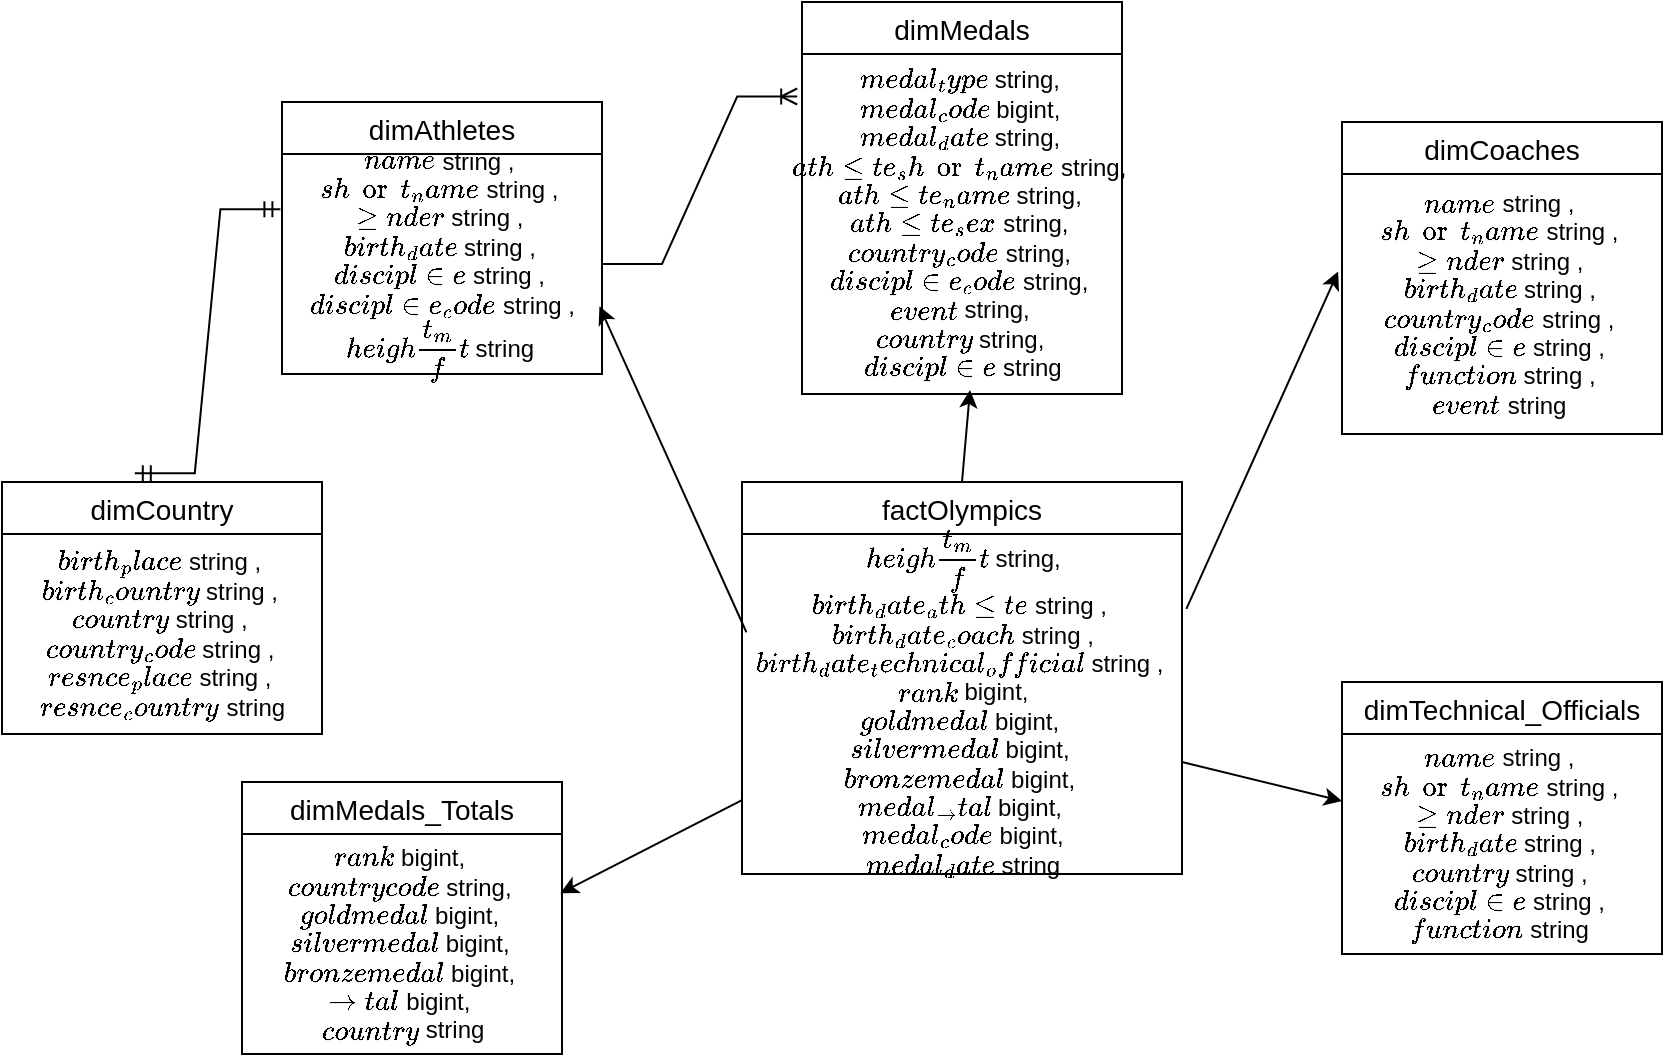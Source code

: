 <mxfile version="24.0.2" type="device">
  <diagram name="Page-1" id="tce-ytD18mQWyFlqNObK">
    <mxGraphModel dx="1050" dy="522" grid="1" gridSize="10" guides="1" tooltips="1" connect="1" arrows="1" fold="1" page="1" pageScale="1" pageWidth="850" pageHeight="1100" math="0" shadow="0">
      <root>
        <mxCell id="0" />
        <mxCell id="1" parent="0" />
        <mxCell id="2eURI8ll9rffLnNwQLxE-1" value="dimAthletes" style="swimlane;fontStyle=0;childLayout=stackLayout;horizontal=1;startSize=26;horizontalStack=0;resizeParent=1;resizeParentMax=0;resizeLast=0;collapsible=1;marginBottom=0;align=center;fontSize=14;" vertex="1" parent="1">
          <mxGeometry x="150" y="90" width="160" height="136" as="geometry" />
        </mxCell>
        <mxCell id="2eURI8ll9rffLnNwQLxE-10" value="&lt;div&gt;`name` string ,&amp;nbsp;&lt;/div&gt;&lt;div&gt;`short_name` string ,&amp;nbsp;&lt;/div&gt;&lt;div&gt;`gender` string ,&amp;nbsp;&lt;/div&gt;&lt;div&gt;`birth_date` string ,&amp;nbsp;&lt;/div&gt;&lt;div&gt;`discipline` string ,&amp;nbsp;&lt;/div&gt;&lt;div&gt;`discipline_code` string ,&lt;/div&gt;&lt;div&gt;`height_m/ft` string&amp;nbsp;&lt;/div&gt;" style="text;html=1;align=center;verticalAlign=middle;resizable=0;points=[];autosize=1;strokeColor=none;fillColor=none;" vertex="1" parent="2eURI8ll9rffLnNwQLxE-1">
          <mxGeometry y="26" width="160" height="110" as="geometry" />
        </mxCell>
        <mxCell id="2eURI8ll9rffLnNwQLxE-6" value="dimCoaches" style="swimlane;fontStyle=0;childLayout=stackLayout;horizontal=1;startSize=26;horizontalStack=0;resizeParent=1;resizeParentMax=0;resizeLast=0;collapsible=1;marginBottom=0;align=center;fontSize=14;" vertex="1" parent="1">
          <mxGeometry x="680" y="100" width="160" height="156" as="geometry" />
        </mxCell>
        <mxCell id="2eURI8ll9rffLnNwQLxE-11" value="&lt;div&gt;`name` string ,&amp;nbsp;&lt;/div&gt;&lt;div&gt;`short_name` string ,&amp;nbsp;&lt;/div&gt;&lt;div&gt;`gender` string ,&amp;nbsp;&lt;/div&gt;&lt;div&gt;`birth_date` string ,&amp;nbsp;&lt;/div&gt;&lt;div&gt;`country_code` string ,&amp;nbsp;&lt;/div&gt;&lt;div&gt;`discipline` string ,&amp;nbsp;&lt;/div&gt;&lt;div&gt;`function` string ,&amp;nbsp;&lt;/div&gt;&lt;div&gt;`event` string&amp;nbsp;&lt;/div&gt;" style="text;html=1;align=center;verticalAlign=middle;resizable=0;points=[];autosize=1;strokeColor=none;fillColor=none;" vertex="1" parent="2eURI8ll9rffLnNwQLxE-6">
          <mxGeometry y="26" width="160" height="130" as="geometry" />
        </mxCell>
        <mxCell id="2eURI8ll9rffLnNwQLxE-12" value="dimMedals" style="swimlane;fontStyle=0;childLayout=stackLayout;horizontal=1;startSize=26;horizontalStack=0;resizeParent=1;resizeParentMax=0;resizeLast=0;collapsible=1;marginBottom=0;align=center;fontSize=14;" vertex="1" parent="1">
          <mxGeometry x="410" y="40" width="160" height="196" as="geometry" />
        </mxCell>
        <mxCell id="2eURI8ll9rffLnNwQLxE-16" value="&lt;div&gt;`medal_type` string,&amp;nbsp;&lt;/div&gt;&lt;div&gt;`medal_code` bigint,&amp;nbsp;&lt;/div&gt;&lt;div&gt;`medal_date` string,&amp;nbsp;&lt;/div&gt;&lt;div&gt;`athlete_short_name` string,&amp;nbsp;&lt;/div&gt;&lt;div&gt;`athlete_name` string,&amp;nbsp;&lt;/div&gt;&lt;div&gt;`athlete_sex` string,&amp;nbsp;&lt;/div&gt;&lt;div&gt;`country_code` string,&amp;nbsp;&lt;/div&gt;&lt;div&gt;`discipline_code` string,&amp;nbsp;&lt;/div&gt;&lt;div&gt;`event` string,&amp;nbsp;&lt;/div&gt;&lt;div&gt;`country` string,&amp;nbsp;&lt;/div&gt;&lt;div&gt;`discipline` string&lt;/div&gt;" style="text;html=1;align=center;verticalAlign=middle;resizable=0;points=[];autosize=1;strokeColor=none;fillColor=none;" vertex="1" parent="2eURI8ll9rffLnNwQLxE-12">
          <mxGeometry y="26" width="160" height="170" as="geometry" />
        </mxCell>
        <mxCell id="2eURI8ll9rffLnNwQLxE-17" value="dimMedals_Totals" style="swimlane;fontStyle=0;childLayout=stackLayout;horizontal=1;startSize=26;horizontalStack=0;resizeParent=1;resizeParentMax=0;resizeLast=0;collapsible=1;marginBottom=0;align=center;fontSize=14;" vertex="1" parent="1">
          <mxGeometry x="130" y="430" width="160" height="136" as="geometry" />
        </mxCell>
        <mxCell id="2eURI8ll9rffLnNwQLxE-21" value="&lt;div&gt;`rank` bigint,&amp;nbsp;&lt;/div&gt;&lt;div&gt;`country code` string,&amp;nbsp;&lt;/div&gt;&lt;div&gt;`gold medal` bigint,&amp;nbsp;&lt;/div&gt;&lt;div&gt;`silver medal` bigint,&amp;nbsp;&lt;/div&gt;&lt;div&gt;`bronze medal` bigint,&amp;nbsp;&lt;/div&gt;&lt;div&gt;`total` bigint,&amp;nbsp;&lt;/div&gt;&lt;div&gt;`country` string&lt;/div&gt;" style="text;html=1;align=center;verticalAlign=middle;resizable=0;points=[];autosize=1;strokeColor=none;fillColor=none;" vertex="1" parent="2eURI8ll9rffLnNwQLxE-17">
          <mxGeometry y="26" width="160" height="110" as="geometry" />
        </mxCell>
        <mxCell id="2eURI8ll9rffLnNwQLxE-22" value="dimTechnical_Officials" style="swimlane;fontStyle=0;childLayout=stackLayout;horizontal=1;startSize=26;horizontalStack=0;resizeParent=1;resizeParentMax=0;resizeLast=0;collapsible=1;marginBottom=0;align=center;fontSize=14;" vertex="1" parent="1">
          <mxGeometry x="680" y="380" width="160" height="136" as="geometry" />
        </mxCell>
        <mxCell id="2eURI8ll9rffLnNwQLxE-26" value="&lt;div&gt;`name` string ,&amp;nbsp;&lt;/div&gt;&lt;div&gt;`short_name` string ,&amp;nbsp;&lt;/div&gt;&lt;div&gt;`gender` string ,&amp;nbsp;&lt;/div&gt;&lt;div&gt;`birth_date` string ,&amp;nbsp;&lt;/div&gt;&lt;div&gt;`country` string ,&amp;nbsp;&lt;/div&gt;&lt;div&gt;`discipline` string ,&amp;nbsp;&lt;/div&gt;&lt;div&gt;`function` string&amp;nbsp;&lt;/div&gt;" style="text;html=1;align=center;verticalAlign=middle;resizable=0;points=[];autosize=1;strokeColor=none;fillColor=none;" vertex="1" parent="2eURI8ll9rffLnNwQLxE-22">
          <mxGeometry y="26" width="160" height="110" as="geometry" />
        </mxCell>
        <mxCell id="2eURI8ll9rffLnNwQLxE-27" value="factOlympics" style="swimlane;fontStyle=0;childLayout=stackLayout;horizontal=1;startSize=26;horizontalStack=0;resizeParent=1;resizeParentMax=0;resizeLast=0;collapsible=1;marginBottom=0;align=center;fontSize=14;" vertex="1" parent="1">
          <mxGeometry x="380" y="280" width="220" height="196" as="geometry" />
        </mxCell>
        <mxCell id="2eURI8ll9rffLnNwQLxE-31" value="&lt;div&gt;`height_m/ft` string,&lt;/div&gt;&lt;div&gt;`birth_date_athlete` string ,&amp;nbsp;&lt;/div&gt;&lt;div&gt;`birth_date_coach` string ,&lt;/div&gt;&lt;div&gt;`birth_date_technical_official` string ,&amp;nbsp;&lt;/div&gt;&lt;div&gt;`rank` bigint,&lt;/div&gt;&lt;div&gt;`gold medal` bigint,&amp;nbsp;&lt;/div&gt;&lt;div&gt;`silver medal` bigint,&amp;nbsp;&lt;/div&gt;&lt;div&gt;`bronze medal` bigint,&amp;nbsp;&lt;/div&gt;&lt;div&gt;`medal_total` bigint,&amp;nbsp;&lt;/div&gt;&lt;div&gt;`medal_code` bigint,&lt;/div&gt;&lt;div&gt;`medal_date` string&lt;/div&gt;" style="text;html=1;align=center;verticalAlign=middle;resizable=0;points=[];autosize=1;strokeColor=none;fillColor=none;" vertex="1" parent="2eURI8ll9rffLnNwQLxE-27">
          <mxGeometry y="26" width="220" height="170" as="geometry" />
        </mxCell>
        <mxCell id="2eURI8ll9rffLnNwQLxE-32" value="" style="endArrow=classic;html=1;rounded=0;exitX=0.01;exitY=0.289;exitDx=0;exitDy=0;exitPerimeter=0;entryX=0.992;entryY=0.692;entryDx=0;entryDy=0;entryPerimeter=0;" edge="1" parent="1" source="2eURI8ll9rffLnNwQLxE-31" target="2eURI8ll9rffLnNwQLxE-10">
          <mxGeometry width="50" height="50" relative="1" as="geometry">
            <mxPoint x="260" y="330" as="sourcePoint" />
            <mxPoint x="310" y="280" as="targetPoint" />
          </mxGeometry>
        </mxCell>
        <mxCell id="2eURI8ll9rffLnNwQLxE-33" value="" style="endArrow=classic;html=1;rounded=0;exitX=0.5;exitY=0;exitDx=0;exitDy=0;entryX=0.525;entryY=0.988;entryDx=0;entryDy=0;entryPerimeter=0;" edge="1" parent="1" source="2eURI8ll9rffLnNwQLxE-27" target="2eURI8ll9rffLnNwQLxE-16">
          <mxGeometry width="50" height="50" relative="1" as="geometry">
            <mxPoint x="520" y="280" as="sourcePoint" />
            <mxPoint x="570" y="230" as="targetPoint" />
          </mxGeometry>
        </mxCell>
        <mxCell id="2eURI8ll9rffLnNwQLxE-34" value="" style="endArrow=classic;html=1;rounded=0;exitX=1.01;exitY=0.22;exitDx=0;exitDy=0;exitPerimeter=0;entryX=-0.012;entryY=0.375;entryDx=0;entryDy=0;entryPerimeter=0;" edge="1" parent="1" source="2eURI8ll9rffLnNwQLxE-31" target="2eURI8ll9rffLnNwQLxE-11">
          <mxGeometry width="50" height="50" relative="1" as="geometry">
            <mxPoint x="520" y="290" as="sourcePoint" />
            <mxPoint x="570" y="240" as="targetPoint" />
          </mxGeometry>
        </mxCell>
        <mxCell id="2eURI8ll9rffLnNwQLxE-35" value="" style="endArrow=classic;html=1;rounded=0;entryX=0;entryY=0.305;entryDx=0;entryDy=0;entryPerimeter=0;" edge="1" parent="1" target="2eURI8ll9rffLnNwQLxE-26">
          <mxGeometry width="50" height="50" relative="1" as="geometry">
            <mxPoint x="600" y="420" as="sourcePoint" />
            <mxPoint x="590" y="390" as="targetPoint" />
          </mxGeometry>
        </mxCell>
        <mxCell id="2eURI8ll9rffLnNwQLxE-36" value="" style="endArrow=classic;html=1;rounded=0;exitX=0;exitY=0.783;exitDx=0;exitDy=0;exitPerimeter=0;entryX=0.995;entryY=0.269;entryDx=0;entryDy=0;entryPerimeter=0;" edge="1" parent="1" source="2eURI8ll9rffLnNwQLxE-31" target="2eURI8ll9rffLnNwQLxE-21">
          <mxGeometry width="50" height="50" relative="1" as="geometry">
            <mxPoint x="260" y="490" as="sourcePoint" />
            <mxPoint x="310" y="440" as="targetPoint" />
          </mxGeometry>
        </mxCell>
        <mxCell id="2eURI8ll9rffLnNwQLxE-37" value="" style="edgeStyle=entityRelationEdgeStyle;fontSize=12;html=1;endArrow=ERoneToMany;rounded=0;entryX=-0.015;entryY=0.125;entryDx=0;entryDy=0;entryPerimeter=0;" edge="1" parent="1" source="2eURI8ll9rffLnNwQLxE-10" target="2eURI8ll9rffLnNwQLxE-16">
          <mxGeometry width="100" height="100" relative="1" as="geometry">
            <mxPoint x="240" y="160" as="sourcePoint" />
            <mxPoint x="330" y="60" as="targetPoint" />
          </mxGeometry>
        </mxCell>
        <mxCell id="2eURI8ll9rffLnNwQLxE-38" value="dimCountry" style="swimlane;fontStyle=0;childLayout=stackLayout;horizontal=1;startSize=26;horizontalStack=0;resizeParent=1;resizeParentMax=0;resizeLast=0;collapsible=1;marginBottom=0;align=center;fontSize=14;" vertex="1" parent="1">
          <mxGeometry x="10" y="280" width="160" height="126" as="geometry" />
        </mxCell>
        <mxCell id="2eURI8ll9rffLnNwQLxE-42" value="&lt;div&gt;`birth_place` string ,&amp;nbsp;&lt;/div&gt;&lt;div&gt;`birth_country` string ,&amp;nbsp;&lt;/div&gt;&lt;div&gt;`country` string ,&amp;nbsp;&lt;/div&gt;&lt;div&gt;`country_code` string ,&amp;nbsp;&lt;/div&gt;&lt;div&gt;`residence_place` string ,&amp;nbsp;&lt;/div&gt;&lt;div&gt;`residence_country` string&lt;/div&gt;" style="text;html=1;align=center;verticalAlign=middle;resizable=0;points=[];autosize=1;strokeColor=none;fillColor=none;" vertex="1" parent="2eURI8ll9rffLnNwQLxE-38">
          <mxGeometry y="26" width="160" height="100" as="geometry" />
        </mxCell>
        <mxCell id="2eURI8ll9rffLnNwQLxE-43" value="" style="edgeStyle=entityRelationEdgeStyle;fontSize=12;html=1;endArrow=ERmandOne;startArrow=ERmandOne;rounded=0;exitX=0.415;exitY=-0.035;exitDx=0;exitDy=0;exitPerimeter=0;entryX=-0.005;entryY=0.251;entryDx=0;entryDy=0;entryPerimeter=0;" edge="1" parent="1" source="2eURI8ll9rffLnNwQLxE-38" target="2eURI8ll9rffLnNwQLxE-10">
          <mxGeometry width="100" height="100" relative="1" as="geometry">
            <mxPoint x="30" y="240" as="sourcePoint" />
            <mxPoint x="130" y="140" as="targetPoint" />
          </mxGeometry>
        </mxCell>
      </root>
    </mxGraphModel>
  </diagram>
</mxfile>
